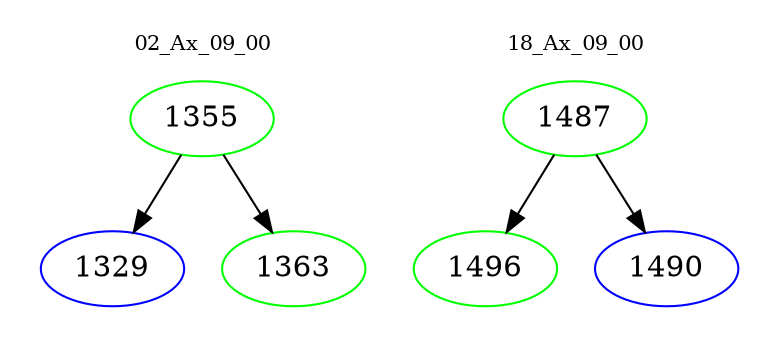 digraph{
subgraph cluster_0 {
color = white
label = "02_Ax_09_00";
fontsize=10;
T0_1355 [label="1355", color="green"]
T0_1355 -> T0_1329 [color="black"]
T0_1329 [label="1329", color="blue"]
T0_1355 -> T0_1363 [color="black"]
T0_1363 [label="1363", color="green"]
}
subgraph cluster_1 {
color = white
label = "18_Ax_09_00";
fontsize=10;
T1_1487 [label="1487", color="green"]
T1_1487 -> T1_1496 [color="black"]
T1_1496 [label="1496", color="green"]
T1_1487 -> T1_1490 [color="black"]
T1_1490 [label="1490", color="blue"]
}
}
